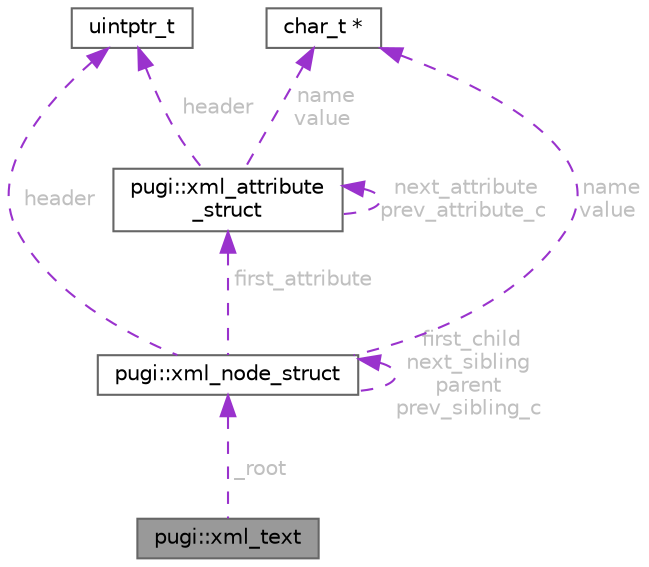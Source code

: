 digraph "pugi::xml_text"
{
 // INTERACTIVE_SVG=YES
 // LATEX_PDF_SIZE
  bgcolor="transparent";
  edge [fontname=Helvetica,fontsize=10,labelfontname=Helvetica,labelfontsize=10];
  node [fontname=Helvetica,fontsize=10,shape=box,height=0.2,width=0.4];
  Node1 [id="Node000001",label="pugi::xml_text",height=0.2,width=0.4,color="gray40", fillcolor="grey60", style="filled", fontcolor="black",tooltip=" "];
  Node2 -> Node1 [id="edge1_Node000001_Node000002",dir="back",color="darkorchid3",style="dashed",tooltip=" ",label=" _root",fontcolor="grey" ];
  Node2 [id="Node000002",label="pugi::xml_node_struct",height=0.2,width=0.4,color="gray40", fillcolor="white", style="filled",URL="$d8/d05/structpugi_1_1xml__node__struct.html",tooltip=" "];
  Node3 -> Node2 [id="edge2_Node000002_Node000003",dir="back",color="darkorchid3",style="dashed",tooltip=" ",label=" header",fontcolor="grey" ];
  Node3 [id="Node000003",label="uintptr_t",height=0.2,width=0.4,color="gray40", fillcolor="white", style="filled",tooltip=" "];
  Node4 -> Node2 [id="edge3_Node000002_Node000004",dir="back",color="darkorchid3",style="dashed",tooltip=" ",label=" name\nvalue",fontcolor="grey" ];
  Node4 [id="Node000004",label="char_t *",height=0.2,width=0.4,color="gray40", fillcolor="white", style="filled",tooltip=" "];
  Node2 -> Node2 [id="edge4_Node000002_Node000002",dir="back",color="darkorchid3",style="dashed",tooltip=" ",label=" first_child\nnext_sibling\nparent\nprev_sibling_c",fontcolor="grey" ];
  Node5 -> Node2 [id="edge5_Node000002_Node000005",dir="back",color="darkorchid3",style="dashed",tooltip=" ",label=" first_attribute",fontcolor="grey" ];
  Node5 [id="Node000005",label="pugi::xml_attribute\l_struct",height=0.2,width=0.4,color="gray40", fillcolor="white", style="filled",URL="$df/da1/structpugi_1_1xml__attribute__struct.html",tooltip=" "];
  Node3 -> Node5 [id="edge6_Node000005_Node000003",dir="back",color="darkorchid3",style="dashed",tooltip=" ",label=" header",fontcolor="grey" ];
  Node4 -> Node5 [id="edge7_Node000005_Node000004",dir="back",color="darkorchid3",style="dashed",tooltip=" ",label=" name\nvalue",fontcolor="grey" ];
  Node5 -> Node5 [id="edge8_Node000005_Node000005",dir="back",color="darkorchid3",style="dashed",tooltip=" ",label=" next_attribute\nprev_attribute_c",fontcolor="grey" ];
}
